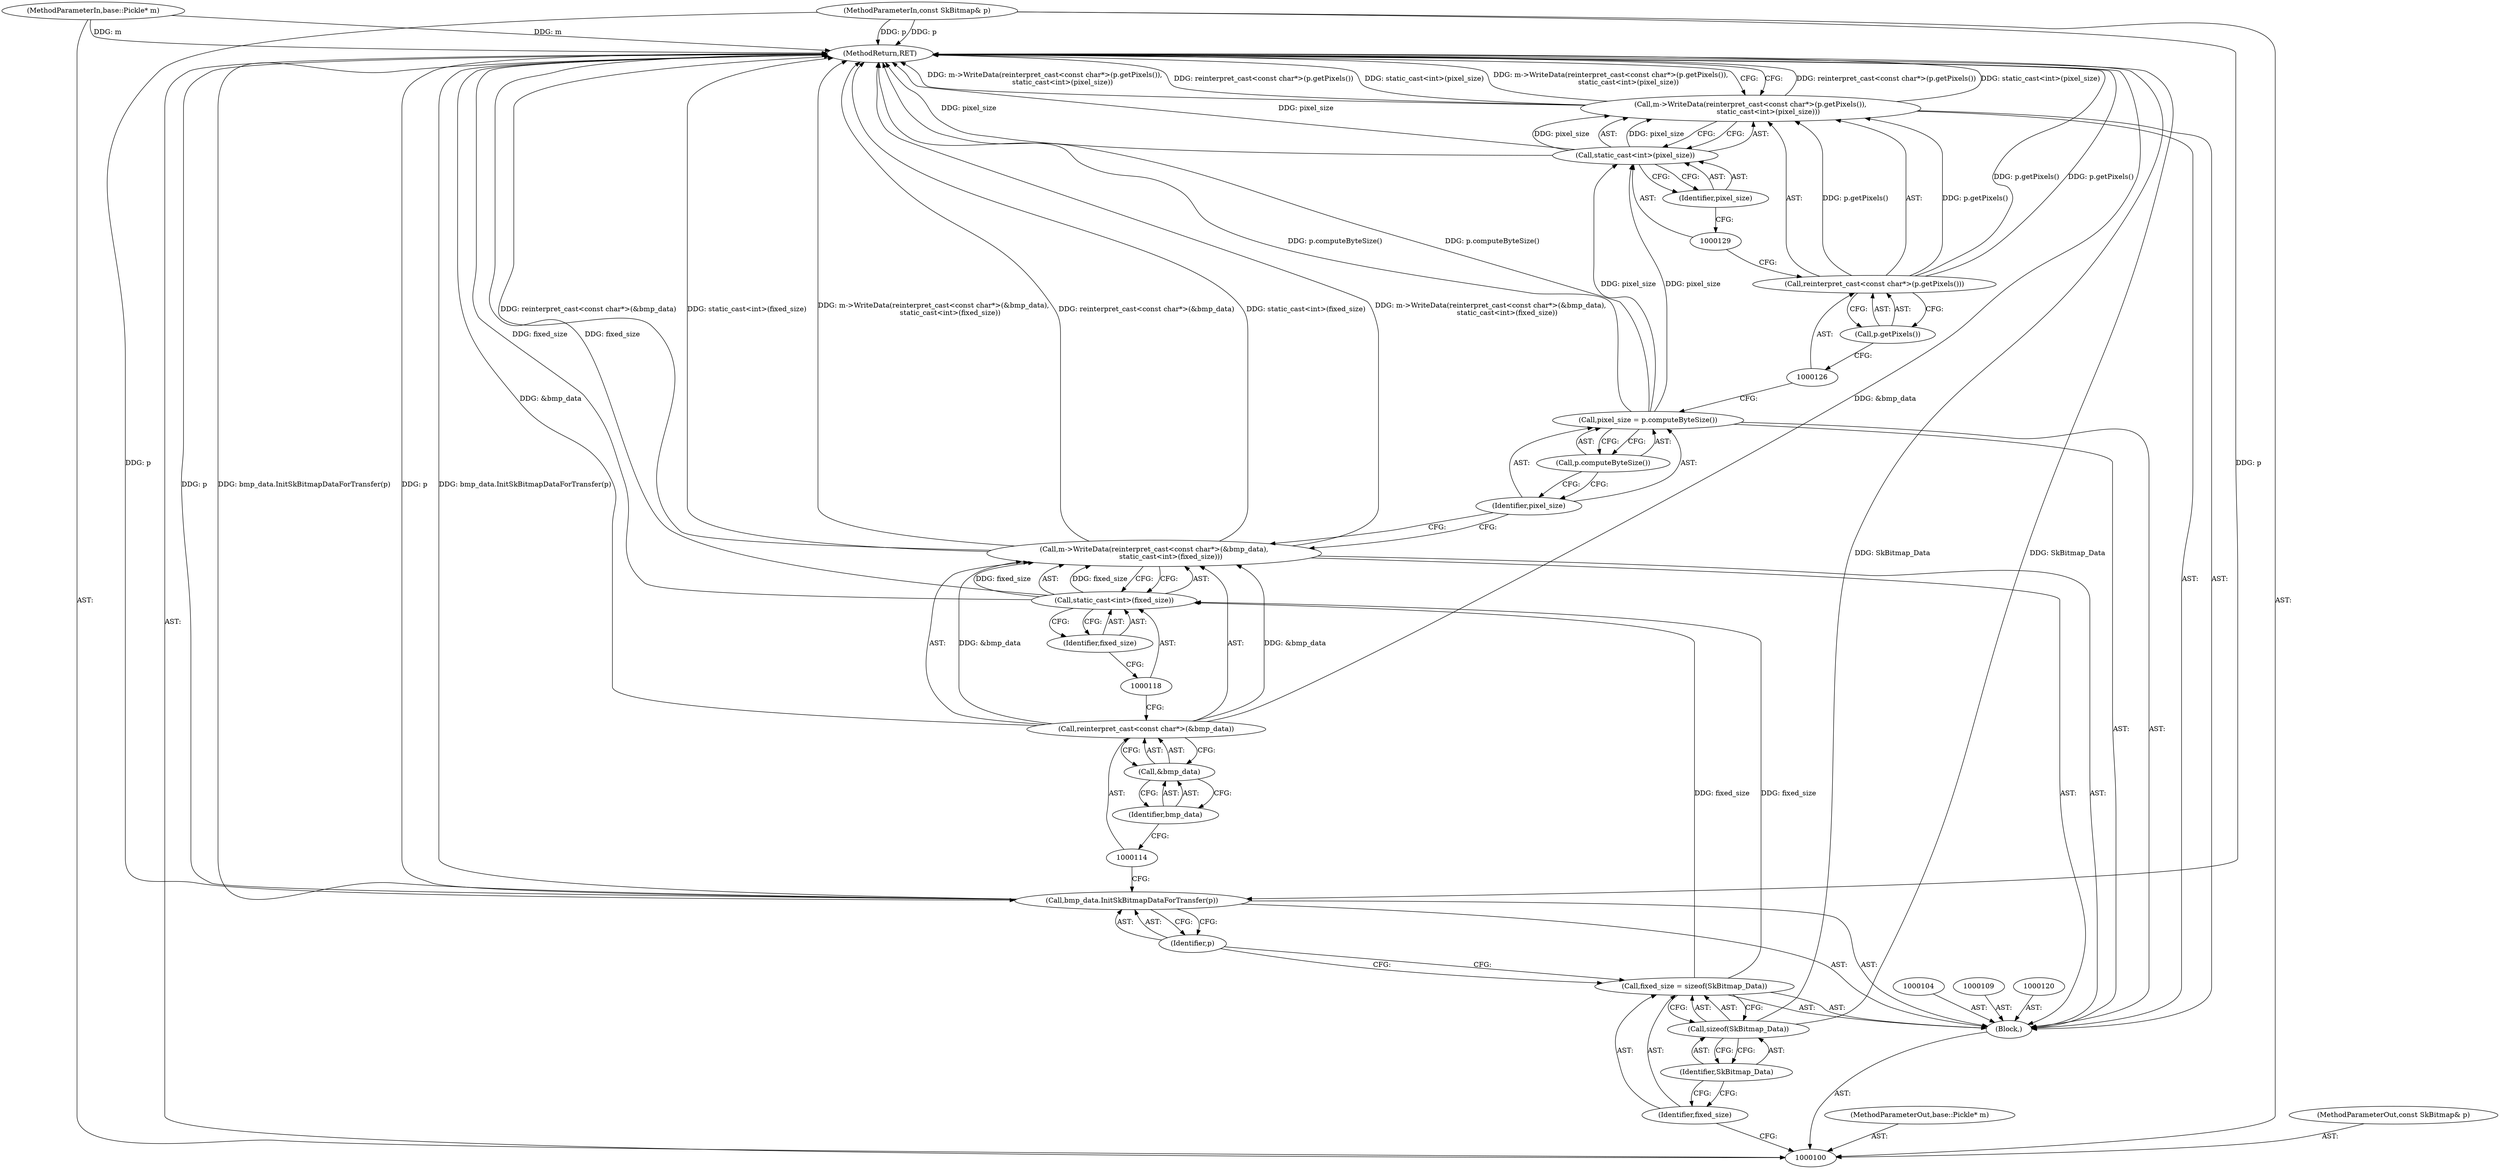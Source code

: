 digraph "1_Chrome_9fe6e9f89a1c78b8b38e806d35651a15858b053b_3" {
"1000131" [label="(MethodReturn,RET)"];
"1000101" [label="(MethodParameterIn,base::Pickle* m)"];
"1000173" [label="(MethodParameterOut,base::Pickle* m)"];
"1000102" [label="(MethodParameterIn,const SkBitmap& p)"];
"1000174" [label="(MethodParameterOut,const SkBitmap& p)"];
"1000103" [label="(Block,)"];
"1000107" [label="(Call,sizeof(SkBitmap_Data))"];
"1000108" [label="(Identifier,SkBitmap_Data)"];
"1000105" [label="(Call,fixed_size = sizeof(SkBitmap_Data))"];
"1000106" [label="(Identifier,fixed_size)"];
"1000110" [label="(Call,bmp_data.InitSkBitmapDataForTransfer(p))"];
"1000111" [label="(Identifier,p)"];
"1000113" [label="(Call,reinterpret_cast<const char*>(&bmp_data))"];
"1000112" [label="(Call,m->WriteData(reinterpret_cast<const char*>(&bmp_data),\n               static_cast<int>(fixed_size)))"];
"1000115" [label="(Call,&bmp_data)"];
"1000116" [label="(Identifier,bmp_data)"];
"1000117" [label="(Call,static_cast<int>(fixed_size))"];
"1000119" [label="(Identifier,fixed_size)"];
"1000121" [label="(Call,pixel_size = p.computeByteSize())"];
"1000122" [label="(Identifier,pixel_size)"];
"1000123" [label="(Call,p.computeByteSize())"];
"1000125" [label="(Call,reinterpret_cast<const char*>(p.getPixels()))"];
"1000124" [label="(Call,m->WriteData(reinterpret_cast<const char*>(p.getPixels()),\n                static_cast<int>(pixel_size)))"];
"1000127" [label="(Call,p.getPixels())"];
"1000128" [label="(Call,static_cast<int>(pixel_size))"];
"1000130" [label="(Identifier,pixel_size)"];
"1000131" -> "1000100"  [label="AST: "];
"1000131" -> "1000124"  [label="CFG: "];
"1000112" -> "1000131"  [label="DDG: static_cast<int>(fixed_size)"];
"1000112" -> "1000131"  [label="DDG: m->WriteData(reinterpret_cast<const char*>(&bmp_data),\n               static_cast<int>(fixed_size))"];
"1000112" -> "1000131"  [label="DDG: reinterpret_cast<const char*>(&bmp_data)"];
"1000128" -> "1000131"  [label="DDG: pixel_size"];
"1000124" -> "1000131"  [label="DDG: reinterpret_cast<const char*>(p.getPixels())"];
"1000124" -> "1000131"  [label="DDG: static_cast<int>(pixel_size)"];
"1000124" -> "1000131"  [label="DDG: m->WriteData(reinterpret_cast<const char*>(p.getPixels()),\n                static_cast<int>(pixel_size))"];
"1000107" -> "1000131"  [label="DDG: SkBitmap_Data"];
"1000121" -> "1000131"  [label="DDG: p.computeByteSize()"];
"1000125" -> "1000131"  [label="DDG: p.getPixels()"];
"1000117" -> "1000131"  [label="DDG: fixed_size"];
"1000110" -> "1000131"  [label="DDG: p"];
"1000110" -> "1000131"  [label="DDG: bmp_data.InitSkBitmapDataForTransfer(p)"];
"1000113" -> "1000131"  [label="DDG: &bmp_data"];
"1000102" -> "1000131"  [label="DDG: p"];
"1000101" -> "1000131"  [label="DDG: m"];
"1000101" -> "1000100"  [label="AST: "];
"1000101" -> "1000131"  [label="DDG: m"];
"1000173" -> "1000100"  [label="AST: "];
"1000102" -> "1000100"  [label="AST: "];
"1000102" -> "1000131"  [label="DDG: p"];
"1000102" -> "1000110"  [label="DDG: p"];
"1000174" -> "1000100"  [label="AST: "];
"1000103" -> "1000100"  [label="AST: "];
"1000104" -> "1000103"  [label="AST: "];
"1000105" -> "1000103"  [label="AST: "];
"1000109" -> "1000103"  [label="AST: "];
"1000110" -> "1000103"  [label="AST: "];
"1000112" -> "1000103"  [label="AST: "];
"1000120" -> "1000103"  [label="AST: "];
"1000121" -> "1000103"  [label="AST: "];
"1000124" -> "1000103"  [label="AST: "];
"1000107" -> "1000105"  [label="AST: "];
"1000107" -> "1000108"  [label="CFG: "];
"1000108" -> "1000107"  [label="AST: "];
"1000105" -> "1000107"  [label="CFG: "];
"1000107" -> "1000131"  [label="DDG: SkBitmap_Data"];
"1000108" -> "1000107"  [label="AST: "];
"1000108" -> "1000106"  [label="CFG: "];
"1000107" -> "1000108"  [label="CFG: "];
"1000105" -> "1000103"  [label="AST: "];
"1000105" -> "1000107"  [label="CFG: "];
"1000106" -> "1000105"  [label="AST: "];
"1000107" -> "1000105"  [label="AST: "];
"1000111" -> "1000105"  [label="CFG: "];
"1000105" -> "1000117"  [label="DDG: fixed_size"];
"1000106" -> "1000105"  [label="AST: "];
"1000106" -> "1000100"  [label="CFG: "];
"1000108" -> "1000106"  [label="CFG: "];
"1000110" -> "1000103"  [label="AST: "];
"1000110" -> "1000111"  [label="CFG: "];
"1000111" -> "1000110"  [label="AST: "];
"1000114" -> "1000110"  [label="CFG: "];
"1000110" -> "1000131"  [label="DDG: p"];
"1000110" -> "1000131"  [label="DDG: bmp_data.InitSkBitmapDataForTransfer(p)"];
"1000102" -> "1000110"  [label="DDG: p"];
"1000111" -> "1000110"  [label="AST: "];
"1000111" -> "1000105"  [label="CFG: "];
"1000110" -> "1000111"  [label="CFG: "];
"1000113" -> "1000112"  [label="AST: "];
"1000113" -> "1000115"  [label="CFG: "];
"1000114" -> "1000113"  [label="AST: "];
"1000115" -> "1000113"  [label="AST: "];
"1000118" -> "1000113"  [label="CFG: "];
"1000113" -> "1000131"  [label="DDG: &bmp_data"];
"1000113" -> "1000112"  [label="DDG: &bmp_data"];
"1000112" -> "1000103"  [label="AST: "];
"1000112" -> "1000117"  [label="CFG: "];
"1000113" -> "1000112"  [label="AST: "];
"1000117" -> "1000112"  [label="AST: "];
"1000122" -> "1000112"  [label="CFG: "];
"1000112" -> "1000131"  [label="DDG: static_cast<int>(fixed_size)"];
"1000112" -> "1000131"  [label="DDG: m->WriteData(reinterpret_cast<const char*>(&bmp_data),\n               static_cast<int>(fixed_size))"];
"1000112" -> "1000131"  [label="DDG: reinterpret_cast<const char*>(&bmp_data)"];
"1000113" -> "1000112"  [label="DDG: &bmp_data"];
"1000117" -> "1000112"  [label="DDG: fixed_size"];
"1000115" -> "1000113"  [label="AST: "];
"1000115" -> "1000116"  [label="CFG: "];
"1000116" -> "1000115"  [label="AST: "];
"1000113" -> "1000115"  [label="CFG: "];
"1000116" -> "1000115"  [label="AST: "];
"1000116" -> "1000114"  [label="CFG: "];
"1000115" -> "1000116"  [label="CFG: "];
"1000117" -> "1000112"  [label="AST: "];
"1000117" -> "1000119"  [label="CFG: "];
"1000118" -> "1000117"  [label="AST: "];
"1000119" -> "1000117"  [label="AST: "];
"1000112" -> "1000117"  [label="CFG: "];
"1000117" -> "1000131"  [label="DDG: fixed_size"];
"1000117" -> "1000112"  [label="DDG: fixed_size"];
"1000105" -> "1000117"  [label="DDG: fixed_size"];
"1000119" -> "1000117"  [label="AST: "];
"1000119" -> "1000118"  [label="CFG: "];
"1000117" -> "1000119"  [label="CFG: "];
"1000121" -> "1000103"  [label="AST: "];
"1000121" -> "1000123"  [label="CFG: "];
"1000122" -> "1000121"  [label="AST: "];
"1000123" -> "1000121"  [label="AST: "];
"1000126" -> "1000121"  [label="CFG: "];
"1000121" -> "1000131"  [label="DDG: p.computeByteSize()"];
"1000121" -> "1000128"  [label="DDG: pixel_size"];
"1000122" -> "1000121"  [label="AST: "];
"1000122" -> "1000112"  [label="CFG: "];
"1000123" -> "1000122"  [label="CFG: "];
"1000123" -> "1000121"  [label="AST: "];
"1000123" -> "1000122"  [label="CFG: "];
"1000121" -> "1000123"  [label="CFG: "];
"1000125" -> "1000124"  [label="AST: "];
"1000125" -> "1000127"  [label="CFG: "];
"1000126" -> "1000125"  [label="AST: "];
"1000127" -> "1000125"  [label="AST: "];
"1000129" -> "1000125"  [label="CFG: "];
"1000125" -> "1000131"  [label="DDG: p.getPixels()"];
"1000125" -> "1000124"  [label="DDG: p.getPixels()"];
"1000124" -> "1000103"  [label="AST: "];
"1000124" -> "1000128"  [label="CFG: "];
"1000125" -> "1000124"  [label="AST: "];
"1000128" -> "1000124"  [label="AST: "];
"1000131" -> "1000124"  [label="CFG: "];
"1000124" -> "1000131"  [label="DDG: reinterpret_cast<const char*>(p.getPixels())"];
"1000124" -> "1000131"  [label="DDG: static_cast<int>(pixel_size)"];
"1000124" -> "1000131"  [label="DDG: m->WriteData(reinterpret_cast<const char*>(p.getPixels()),\n                static_cast<int>(pixel_size))"];
"1000125" -> "1000124"  [label="DDG: p.getPixels()"];
"1000128" -> "1000124"  [label="DDG: pixel_size"];
"1000127" -> "1000125"  [label="AST: "];
"1000127" -> "1000126"  [label="CFG: "];
"1000125" -> "1000127"  [label="CFG: "];
"1000128" -> "1000124"  [label="AST: "];
"1000128" -> "1000130"  [label="CFG: "];
"1000129" -> "1000128"  [label="AST: "];
"1000130" -> "1000128"  [label="AST: "];
"1000124" -> "1000128"  [label="CFG: "];
"1000128" -> "1000131"  [label="DDG: pixel_size"];
"1000128" -> "1000124"  [label="DDG: pixel_size"];
"1000121" -> "1000128"  [label="DDG: pixel_size"];
"1000130" -> "1000128"  [label="AST: "];
"1000130" -> "1000129"  [label="CFG: "];
"1000128" -> "1000130"  [label="CFG: "];
}
